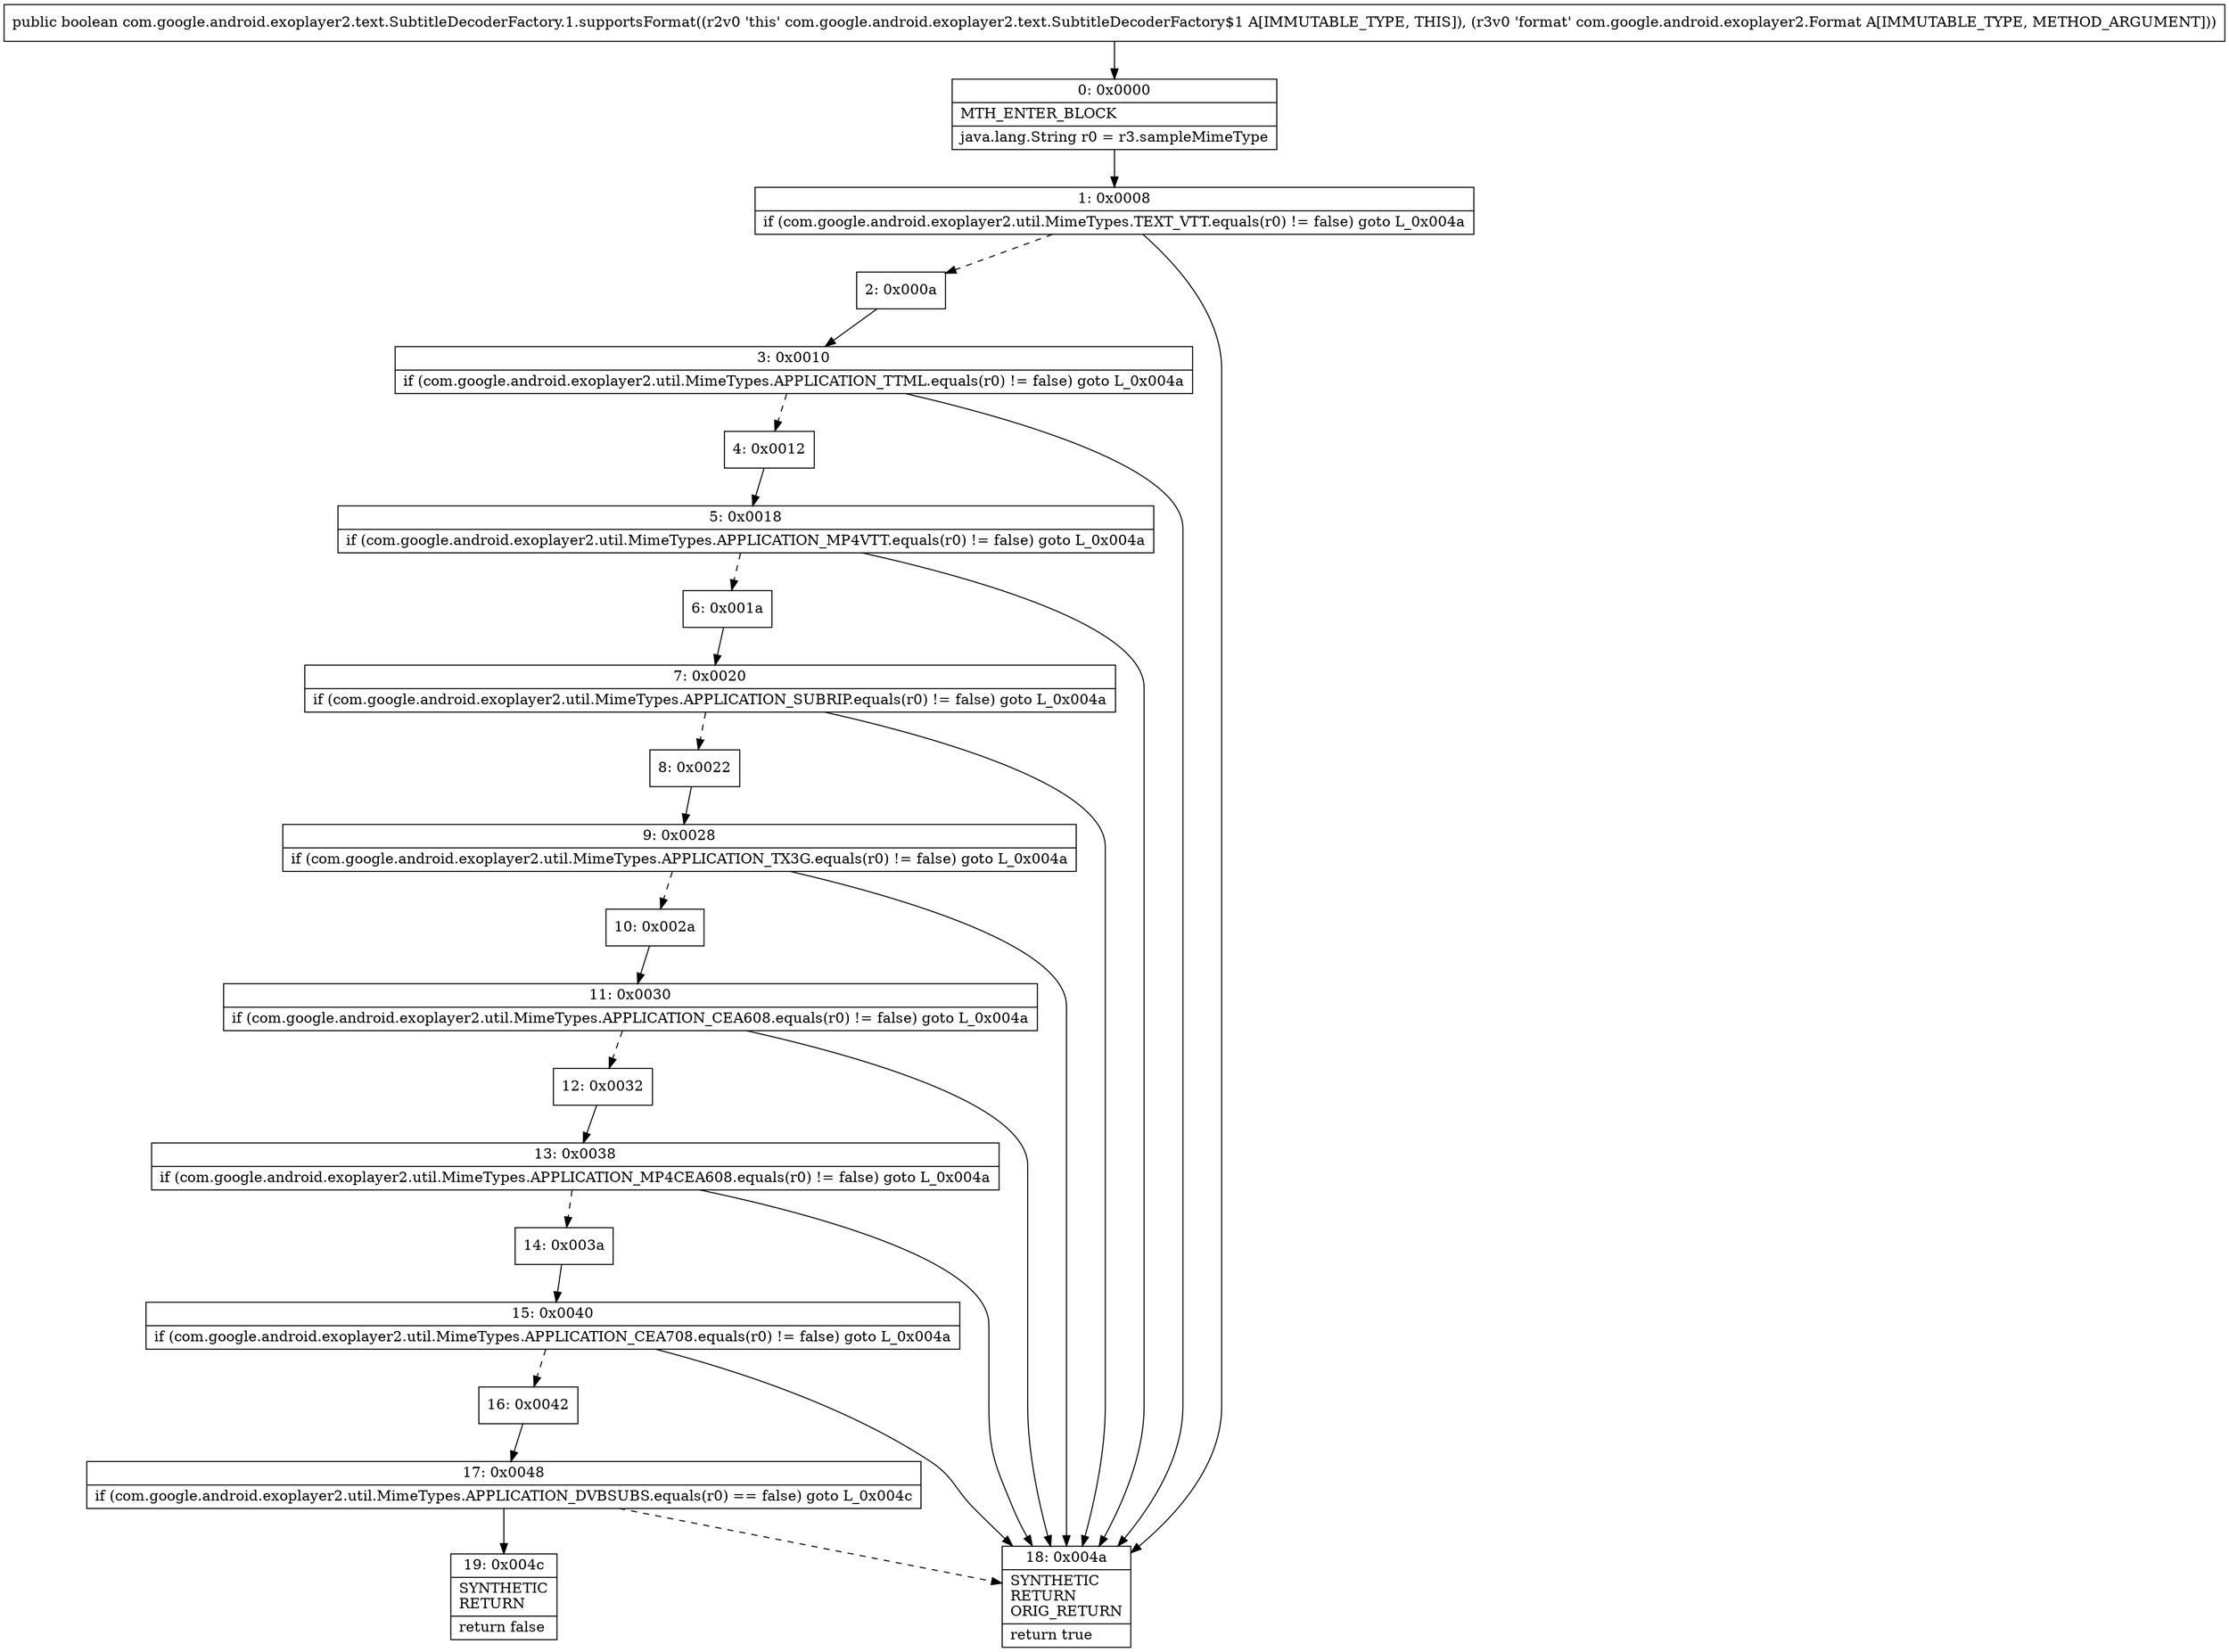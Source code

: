 digraph "CFG forcom.google.android.exoplayer2.text.SubtitleDecoderFactory.1.supportsFormat(Lcom\/google\/android\/exoplayer2\/Format;)Z" {
Node_0 [shape=record,label="{0\:\ 0x0000|MTH_ENTER_BLOCK\l|java.lang.String r0 = r3.sampleMimeType\l}"];
Node_1 [shape=record,label="{1\:\ 0x0008|if (com.google.android.exoplayer2.util.MimeTypes.TEXT_VTT.equals(r0) != false) goto L_0x004a\l}"];
Node_2 [shape=record,label="{2\:\ 0x000a}"];
Node_3 [shape=record,label="{3\:\ 0x0010|if (com.google.android.exoplayer2.util.MimeTypes.APPLICATION_TTML.equals(r0) != false) goto L_0x004a\l}"];
Node_4 [shape=record,label="{4\:\ 0x0012}"];
Node_5 [shape=record,label="{5\:\ 0x0018|if (com.google.android.exoplayer2.util.MimeTypes.APPLICATION_MP4VTT.equals(r0) != false) goto L_0x004a\l}"];
Node_6 [shape=record,label="{6\:\ 0x001a}"];
Node_7 [shape=record,label="{7\:\ 0x0020|if (com.google.android.exoplayer2.util.MimeTypes.APPLICATION_SUBRIP.equals(r0) != false) goto L_0x004a\l}"];
Node_8 [shape=record,label="{8\:\ 0x0022}"];
Node_9 [shape=record,label="{9\:\ 0x0028|if (com.google.android.exoplayer2.util.MimeTypes.APPLICATION_TX3G.equals(r0) != false) goto L_0x004a\l}"];
Node_10 [shape=record,label="{10\:\ 0x002a}"];
Node_11 [shape=record,label="{11\:\ 0x0030|if (com.google.android.exoplayer2.util.MimeTypes.APPLICATION_CEA608.equals(r0) != false) goto L_0x004a\l}"];
Node_12 [shape=record,label="{12\:\ 0x0032}"];
Node_13 [shape=record,label="{13\:\ 0x0038|if (com.google.android.exoplayer2.util.MimeTypes.APPLICATION_MP4CEA608.equals(r0) != false) goto L_0x004a\l}"];
Node_14 [shape=record,label="{14\:\ 0x003a}"];
Node_15 [shape=record,label="{15\:\ 0x0040|if (com.google.android.exoplayer2.util.MimeTypes.APPLICATION_CEA708.equals(r0) != false) goto L_0x004a\l}"];
Node_16 [shape=record,label="{16\:\ 0x0042}"];
Node_17 [shape=record,label="{17\:\ 0x0048|if (com.google.android.exoplayer2.util.MimeTypes.APPLICATION_DVBSUBS.equals(r0) == false) goto L_0x004c\l}"];
Node_18 [shape=record,label="{18\:\ 0x004a|SYNTHETIC\lRETURN\lORIG_RETURN\l|return true\l}"];
Node_19 [shape=record,label="{19\:\ 0x004c|SYNTHETIC\lRETURN\l|return false\l}"];
MethodNode[shape=record,label="{public boolean com.google.android.exoplayer2.text.SubtitleDecoderFactory.1.supportsFormat((r2v0 'this' com.google.android.exoplayer2.text.SubtitleDecoderFactory$1 A[IMMUTABLE_TYPE, THIS]), (r3v0 'format' com.google.android.exoplayer2.Format A[IMMUTABLE_TYPE, METHOD_ARGUMENT])) }"];
MethodNode -> Node_0;
Node_0 -> Node_1;
Node_1 -> Node_2[style=dashed];
Node_1 -> Node_18;
Node_2 -> Node_3;
Node_3 -> Node_4[style=dashed];
Node_3 -> Node_18;
Node_4 -> Node_5;
Node_5 -> Node_6[style=dashed];
Node_5 -> Node_18;
Node_6 -> Node_7;
Node_7 -> Node_8[style=dashed];
Node_7 -> Node_18;
Node_8 -> Node_9;
Node_9 -> Node_10[style=dashed];
Node_9 -> Node_18;
Node_10 -> Node_11;
Node_11 -> Node_12[style=dashed];
Node_11 -> Node_18;
Node_12 -> Node_13;
Node_13 -> Node_14[style=dashed];
Node_13 -> Node_18;
Node_14 -> Node_15;
Node_15 -> Node_16[style=dashed];
Node_15 -> Node_18;
Node_16 -> Node_17;
Node_17 -> Node_18[style=dashed];
Node_17 -> Node_19;
}

